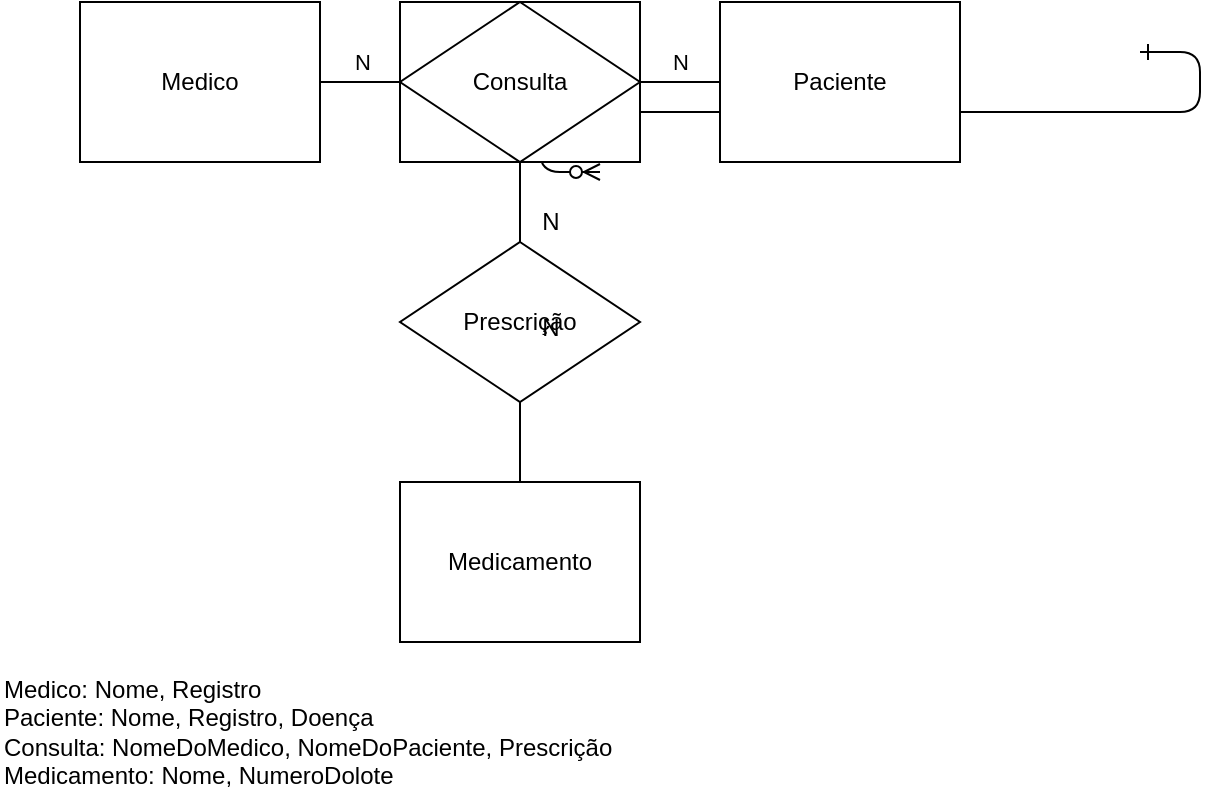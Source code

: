 <mxfile version="15.5.0" type="device"><diagram id="R2lEEEUBdFMjLlhIrx00" name="Page-1"><mxGraphModel dx="862" dy="393" grid="1" gridSize="10" guides="1" tooltips="1" connect="1" arrows="1" fold="1" page="1" pageScale="1" pageWidth="850" pageHeight="1100" math="0" shadow="0" extFonts="Permanent Marker^https://fonts.googleapis.com/css?family=Permanent+Marker"><root><mxCell id="0"/><mxCell id="1" parent="0"/><mxCell id="C-vyLk0tnHw3VtMMgP7b-12" value="" style="edgeStyle=entityRelationEdgeStyle;endArrow=ERzeroToMany;startArrow=ERone;endFill=1;startFill=0;" parent="1" target="C-vyLk0tnHw3VtMMgP7b-17" edge="1"><mxGeometry width="100" height="100" relative="1" as="geometry"><mxPoint x="730" y="145" as="sourcePoint"/><mxPoint x="460" y="205" as="targetPoint"/></mxGeometry></mxCell><mxCell id="EI6kDhWSOdGMP3Dcflmo-10" style="edgeStyle=none;rounded=0;orthogonalLoop=1;jettySize=auto;html=1;entryX=0;entryY=0.5;entryDx=0;entryDy=0;endArrow=none;endFill=0;" edge="1" parent="1" source="EI6kDhWSOdGMP3Dcflmo-3" target="EI6kDhWSOdGMP3Dcflmo-6"><mxGeometry relative="1" as="geometry"/></mxCell><mxCell id="EI6kDhWSOdGMP3Dcflmo-16" value="N" style="edgeLabel;html=1;align=center;verticalAlign=middle;resizable=0;points=[];" vertex="1" connectable="0" parent="EI6kDhWSOdGMP3Dcflmo-10"><mxGeometry x="-0.183" y="-2" relative="1" as="geometry"><mxPoint x="4" y="-12" as="offset"/></mxGeometry></mxCell><mxCell id="EI6kDhWSOdGMP3Dcflmo-3" value="Medico" style="rounded=0;whiteSpace=wrap;html=1;" vertex="1" parent="1"><mxGeometry x="200" y="120" width="120" height="80" as="geometry"/></mxCell><mxCell id="EI6kDhWSOdGMP3Dcflmo-5" value="" style="rounded=0;whiteSpace=wrap;html=1;" vertex="1" parent="1"><mxGeometry x="360" y="120" width="120" height="80" as="geometry"/></mxCell><mxCell id="EI6kDhWSOdGMP3Dcflmo-11" style="edgeStyle=none;rounded=0;orthogonalLoop=1;jettySize=auto;html=1;entryX=0;entryY=0.5;entryDx=0;entryDy=0;endArrow=none;endFill=0;" edge="1" parent="1" source="EI6kDhWSOdGMP3Dcflmo-6" target="EI6kDhWSOdGMP3Dcflmo-7"><mxGeometry relative="1" as="geometry"/></mxCell><mxCell id="EI6kDhWSOdGMP3Dcflmo-15" value="N" style="edgeLabel;html=1;align=center;verticalAlign=middle;resizable=0;points=[];" vertex="1" connectable="0" parent="EI6kDhWSOdGMP3Dcflmo-11"><mxGeometry x="0.783" y="-3" relative="1" as="geometry"><mxPoint x="-16" y="-13" as="offset"/></mxGeometry></mxCell><mxCell id="EI6kDhWSOdGMP3Dcflmo-12" style="edgeStyle=none;rounded=0;orthogonalLoop=1;jettySize=auto;html=1;entryX=0.5;entryY=0;entryDx=0;entryDy=0;endArrow=none;endFill=0;" edge="1" parent="1" source="EI6kDhWSOdGMP3Dcflmo-6" target="EI6kDhWSOdGMP3Dcflmo-8"><mxGeometry relative="1" as="geometry"><Array as="points"><mxPoint x="420" y="230"/></Array></mxGeometry></mxCell><mxCell id="EI6kDhWSOdGMP3Dcflmo-6" value="Consulta" style="rhombus;whiteSpace=wrap;html=1;" vertex="1" parent="1"><mxGeometry x="360" y="120" width="120" height="80" as="geometry"/></mxCell><mxCell id="EI6kDhWSOdGMP3Dcflmo-7" value="Paciente" style="rounded=0;whiteSpace=wrap;html=1;" vertex="1" parent="1"><mxGeometry x="520" y="120" width="120" height="80" as="geometry"/></mxCell><mxCell id="EI6kDhWSOdGMP3Dcflmo-13" style="edgeStyle=none;rounded=0;orthogonalLoop=1;jettySize=auto;html=1;exitX=0.5;exitY=1;exitDx=0;exitDy=0;entryX=0.5;entryY=0;entryDx=0;entryDy=0;endArrow=none;endFill=0;" edge="1" parent="1" source="EI6kDhWSOdGMP3Dcflmo-8" target="EI6kDhWSOdGMP3Dcflmo-9"><mxGeometry relative="1" as="geometry"/></mxCell><mxCell id="EI6kDhWSOdGMP3Dcflmo-8" value="Prescrição" style="rhombus;whiteSpace=wrap;html=1;" vertex="1" parent="1"><mxGeometry x="360" y="240" width="120" height="80" as="geometry"/></mxCell><mxCell id="EI6kDhWSOdGMP3Dcflmo-9" value="Medicamento" style="rounded=0;whiteSpace=wrap;html=1;" vertex="1" parent="1"><mxGeometry x="360" y="360" width="120" height="80" as="geometry"/></mxCell><mxCell id="EI6kDhWSOdGMP3Dcflmo-17" value="N" style="text;html=1;align=center;verticalAlign=middle;resizable=0;points=[];autosize=1;strokeColor=none;fillColor=none;" vertex="1" parent="1"><mxGeometry x="425" y="273" width="20" height="20" as="geometry"/></mxCell><mxCell id="EI6kDhWSOdGMP3Dcflmo-18" value="N" style="text;html=1;align=center;verticalAlign=middle;resizable=0;points=[];autosize=1;strokeColor=none;fillColor=none;" vertex="1" parent="1"><mxGeometry x="425" y="220" width="20" height="20" as="geometry"/></mxCell><mxCell id="EI6kDhWSOdGMP3Dcflmo-19" value="Medico: Nome, Registro&lt;br&gt;Paciente: Nome, Registro, Doença&lt;br&gt;Consulta: NomeDoMedico, NomeDoPaciente, Prescrição&lt;br&gt;Medicamento: Nome, NumeroDolote" style="text;html=1;align=left;verticalAlign=middle;resizable=0;points=[];autosize=1;strokeColor=none;fillColor=none;" vertex="1" parent="1"><mxGeometry x="160" y="455" width="320" height="60" as="geometry"/></mxCell></root></mxGraphModel></diagram></mxfile>